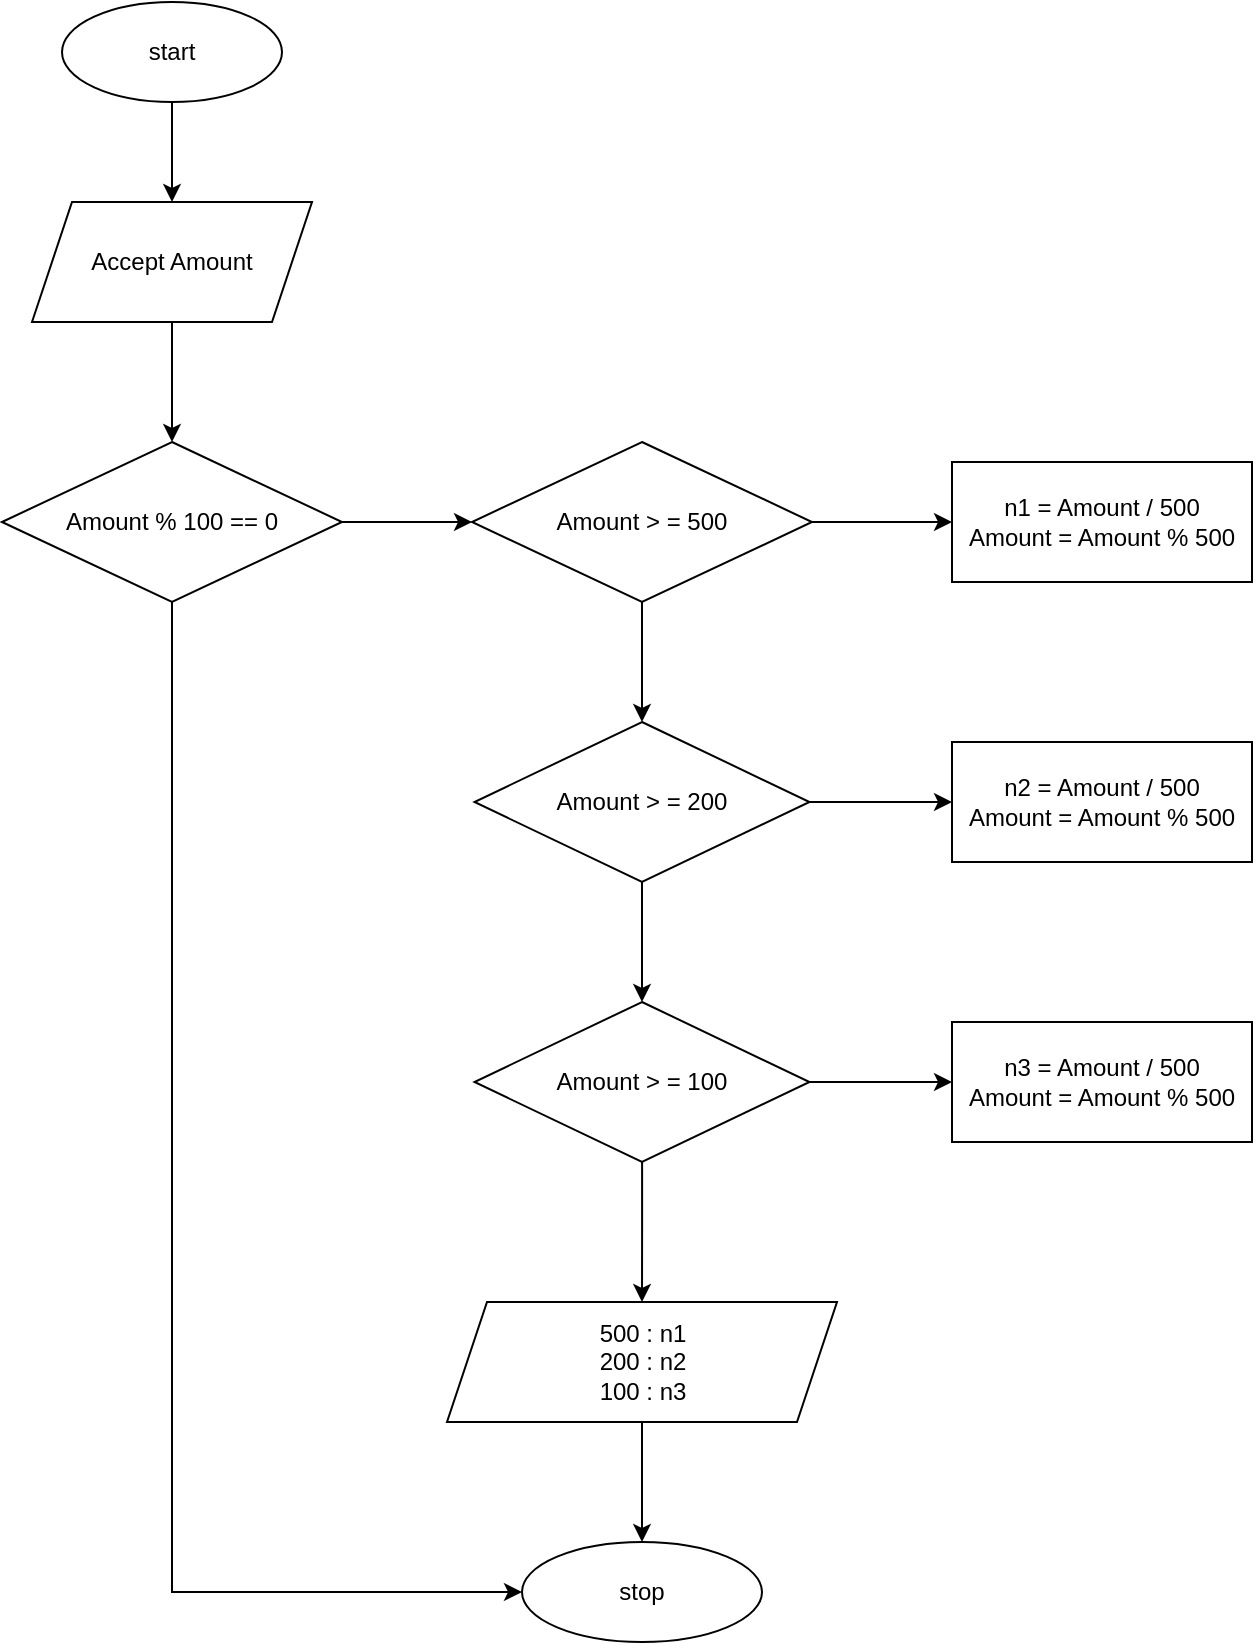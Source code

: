 <mxfile version="16.1.2" type="device"><diagram id="3MXSXD_X31cJVCFcDAXG" name="Page-1"><mxGraphModel dx="1278" dy="641" grid="1" gridSize="10" guides="1" tooltips="1" connect="1" arrows="1" fold="1" page="1" pageScale="1" pageWidth="850" pageHeight="1100" math="0" shadow="0"><root><mxCell id="0"/><mxCell id="1" parent="0"/><mxCell id="A7qjBZaHgcxAsOEb3XxZ-9" style="edgeStyle=orthogonalEdgeStyle;rounded=0;orthogonalLoop=1;jettySize=auto;html=1;exitX=0.5;exitY=1;exitDx=0;exitDy=0;entryX=0.5;entryY=0;entryDx=0;entryDy=0;" edge="1" parent="1" source="A7qjBZaHgcxAsOEb3XxZ-1" target="A7qjBZaHgcxAsOEb3XxZ-2"><mxGeometry relative="1" as="geometry"/></mxCell><mxCell id="A7qjBZaHgcxAsOEb3XxZ-1" value="start" style="ellipse;whiteSpace=wrap;html=1;" vertex="1" parent="1"><mxGeometry x="325" y="50" width="110" height="50" as="geometry"/></mxCell><mxCell id="A7qjBZaHgcxAsOEb3XxZ-8" style="edgeStyle=orthogonalEdgeStyle;rounded=0;orthogonalLoop=1;jettySize=auto;html=1;exitX=0.5;exitY=1;exitDx=0;exitDy=0;entryX=0.5;entryY=0;entryDx=0;entryDy=0;" edge="1" parent="1" source="A7qjBZaHgcxAsOEb3XxZ-2" target="A7qjBZaHgcxAsOEb3XxZ-3"><mxGeometry relative="1" as="geometry"/></mxCell><mxCell id="A7qjBZaHgcxAsOEb3XxZ-2" value="Accept Amount" style="shape=parallelogram;perimeter=parallelogramPerimeter;whiteSpace=wrap;html=1;fixedSize=1;" vertex="1" parent="1"><mxGeometry x="310" y="150" width="140" height="60" as="geometry"/></mxCell><mxCell id="A7qjBZaHgcxAsOEb3XxZ-7" style="edgeStyle=orthogonalEdgeStyle;rounded=0;orthogonalLoop=1;jettySize=auto;html=1;entryX=0;entryY=0.5;entryDx=0;entryDy=0;" edge="1" parent="1" source="A7qjBZaHgcxAsOEb3XxZ-3" target="A7qjBZaHgcxAsOEb3XxZ-4"><mxGeometry relative="1" as="geometry"/></mxCell><mxCell id="A7qjBZaHgcxAsOEb3XxZ-22" style="edgeStyle=orthogonalEdgeStyle;rounded=0;orthogonalLoop=1;jettySize=auto;html=1;exitX=0.5;exitY=1;exitDx=0;exitDy=0;entryX=0;entryY=0.5;entryDx=0;entryDy=0;" edge="1" parent="1" source="A7qjBZaHgcxAsOEb3XxZ-3" target="A7qjBZaHgcxAsOEb3XxZ-20"><mxGeometry relative="1" as="geometry"/></mxCell><mxCell id="A7qjBZaHgcxAsOEb3XxZ-3" value="Amount % 100 == 0" style="rhombus;whiteSpace=wrap;html=1;" vertex="1" parent="1"><mxGeometry x="295" y="270" width="170" height="80" as="geometry"/></mxCell><mxCell id="A7qjBZaHgcxAsOEb3XxZ-6" style="edgeStyle=orthogonalEdgeStyle;rounded=0;orthogonalLoop=1;jettySize=auto;html=1;exitX=1;exitY=0.5;exitDx=0;exitDy=0;entryX=0;entryY=0.5;entryDx=0;entryDy=0;" edge="1" parent="1" source="A7qjBZaHgcxAsOEb3XxZ-4" target="A7qjBZaHgcxAsOEb3XxZ-5"><mxGeometry relative="1" as="geometry"/></mxCell><mxCell id="A7qjBZaHgcxAsOEb3XxZ-13" style="edgeStyle=orthogonalEdgeStyle;rounded=0;orthogonalLoop=1;jettySize=auto;html=1;entryX=0.5;entryY=0;entryDx=0;entryDy=0;" edge="1" parent="1" source="A7qjBZaHgcxAsOEb3XxZ-4" target="A7qjBZaHgcxAsOEb3XxZ-10"><mxGeometry relative="1" as="geometry"/></mxCell><mxCell id="A7qjBZaHgcxAsOEb3XxZ-4" value="Amount &amp;gt; = 500" style="rhombus;whiteSpace=wrap;html=1;" vertex="1" parent="1"><mxGeometry x="530" y="270" width="170" height="80" as="geometry"/></mxCell><mxCell id="A7qjBZaHgcxAsOEb3XxZ-5" value="n1 = Amount / 500&lt;br&gt;Amount = Amount % 500" style="rounded=0;whiteSpace=wrap;html=1;" vertex="1" parent="1"><mxGeometry x="770" y="280" width="150" height="60" as="geometry"/></mxCell><mxCell id="A7qjBZaHgcxAsOEb3XxZ-12" style="edgeStyle=orthogonalEdgeStyle;rounded=0;orthogonalLoop=1;jettySize=auto;html=1;exitX=1;exitY=0.5;exitDx=0;exitDy=0;entryX=0;entryY=0.5;entryDx=0;entryDy=0;" edge="1" parent="1" source="A7qjBZaHgcxAsOEb3XxZ-10" target="A7qjBZaHgcxAsOEb3XxZ-11"><mxGeometry relative="1" as="geometry"/></mxCell><mxCell id="A7qjBZaHgcxAsOEb3XxZ-17" style="edgeStyle=orthogonalEdgeStyle;rounded=0;orthogonalLoop=1;jettySize=auto;html=1;exitX=0.5;exitY=1;exitDx=0;exitDy=0;entryX=0.5;entryY=0;entryDx=0;entryDy=0;" edge="1" parent="1" source="A7qjBZaHgcxAsOEb3XxZ-10" target="A7qjBZaHgcxAsOEb3XxZ-15"><mxGeometry relative="1" as="geometry"/></mxCell><mxCell id="A7qjBZaHgcxAsOEb3XxZ-10" value="&lt;span&gt;Amount &amp;gt; = 200&lt;/span&gt;" style="rhombus;whiteSpace=wrap;html=1;" vertex="1" parent="1"><mxGeometry x="531.25" y="410" width="167.5" height="80" as="geometry"/></mxCell><mxCell id="A7qjBZaHgcxAsOEb3XxZ-11" value="n2 = Amount / 500&lt;br&gt;Amount = Amount % 500" style="rounded=0;whiteSpace=wrap;html=1;" vertex="1" parent="1"><mxGeometry x="770" y="420" width="150" height="60" as="geometry"/></mxCell><mxCell id="A7qjBZaHgcxAsOEb3XxZ-14" style="edgeStyle=orthogonalEdgeStyle;rounded=0;orthogonalLoop=1;jettySize=auto;html=1;exitX=1;exitY=0.5;exitDx=0;exitDy=0;entryX=0;entryY=0.5;entryDx=0;entryDy=0;" edge="1" source="A7qjBZaHgcxAsOEb3XxZ-15" target="A7qjBZaHgcxAsOEb3XxZ-16" parent="1"><mxGeometry relative="1" as="geometry"/></mxCell><mxCell id="A7qjBZaHgcxAsOEb3XxZ-19" style="edgeStyle=orthogonalEdgeStyle;rounded=0;orthogonalLoop=1;jettySize=auto;html=1;" edge="1" parent="1" source="A7qjBZaHgcxAsOEb3XxZ-15" target="A7qjBZaHgcxAsOEb3XxZ-18"><mxGeometry relative="1" as="geometry"/></mxCell><mxCell id="A7qjBZaHgcxAsOEb3XxZ-15" value="&lt;span&gt;Amount &amp;gt; = 100&lt;/span&gt;" style="rhombus;whiteSpace=wrap;html=1;" vertex="1" parent="1"><mxGeometry x="531.25" y="550" width="167.5" height="80" as="geometry"/></mxCell><mxCell id="A7qjBZaHgcxAsOEb3XxZ-16" value="n3 = Amount / 500&lt;br&gt;Amount = Amount % 500" style="rounded=0;whiteSpace=wrap;html=1;" vertex="1" parent="1"><mxGeometry x="770" y="560" width="150" height="60" as="geometry"/></mxCell><mxCell id="A7qjBZaHgcxAsOEb3XxZ-21" style="edgeStyle=orthogonalEdgeStyle;rounded=0;orthogonalLoop=1;jettySize=auto;html=1;exitX=0.5;exitY=1;exitDx=0;exitDy=0;entryX=0.5;entryY=0;entryDx=0;entryDy=0;" edge="1" parent="1" source="A7qjBZaHgcxAsOEb3XxZ-18" target="A7qjBZaHgcxAsOEb3XxZ-20"><mxGeometry relative="1" as="geometry"/></mxCell><mxCell id="A7qjBZaHgcxAsOEb3XxZ-18" value="500 : n1&lt;br&gt;200 : n2&lt;br&gt;100 : n3" style="shape=parallelogram;perimeter=parallelogramPerimeter;whiteSpace=wrap;html=1;fixedSize=1;" vertex="1" parent="1"><mxGeometry x="517.5" y="700" width="195" height="60" as="geometry"/></mxCell><mxCell id="A7qjBZaHgcxAsOEb3XxZ-20" value="stop" style="ellipse;whiteSpace=wrap;html=1;" vertex="1" parent="1"><mxGeometry x="555" y="820" width="120" height="50" as="geometry"/></mxCell></root></mxGraphModel></diagram></mxfile>